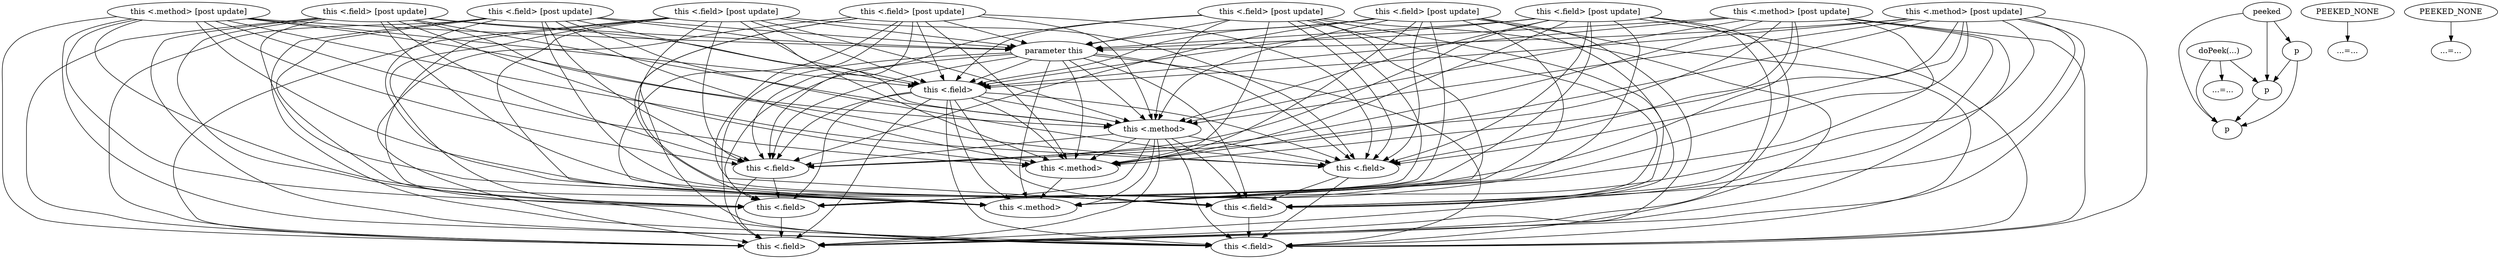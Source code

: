 digraph {
  compound=true;
  0[label="parameter this"; ];
  1[label="this <.field>"; ];
  2[label="this <.field>"; ];
  3[label="this <.field>"; ];
  4[label="this <.field>"; ];
  5[label="this <.field>"; ];
  6[label="this <.field>"; ];
  7[label="this <.field>"; ];
  8[label="this <.method>"; ];
  9[label="this <.method>"; ];
  10[label="this <.method>"; ];
  11[label="this <.field> [post update]"; ];
  12[label="this <.field> [post update]"; ];
  13[label="this <.field> [post update]"; ];
  14[label="this <.field> [post update]"; ];
  15[label="this <.field> [post update]"; ];
  16[label="this <.field> [post update]"; ];
  17[label="this <.field> [post update]"; ];
  18[label="this <.method> [post update]"; ];
  19[label="this <.method> [post update]"; ];
  20[label="this <.method> [post update]"; ];
  21[label="peeked"; ];
  22[label="p"; ];
  23[label="p"; ];
  24[label="p"; ];
  25[label="doPeek(...)"; ];
  26[label="...=..."; ];
  27[label="PEEKED_NONE"; ];
  28[label="...=..."; ];
  29[label="PEEKED_NONE"; ];
  30[label="...=..."; ];
  0 -> 1[];
  0 -> 2[];
  0 -> 3[];
  0 -> 4[];
  0 -> 5[];
  0 -> 6[];
  0 -> 7[];
  0 -> 8[];
  0 -> 9[];
  0 -> 10[];
  1 -> 2[];
  1 -> 3[];
  1 -> 4[];
  1 -> 5[];
  1 -> 6[];
  1 -> 7[];
  1 -> 8[];
  1 -> 9[];
  1 -> 10[];
  2 -> 3[];
  2 -> 4[];
  3 -> 4[];
  5 -> 6[];
  5 -> 7[];
  6 -> 7[];
  8 -> 2[];
  8 -> 3[];
  8 -> 4[];
  8 -> 5[];
  8 -> 6[];
  8 -> 7[];
  8 -> 9[];
  8 -> 10[];
  10 -> 9[];
  11 -> 0[];
  11 -> 1[];
  11 -> 2[];
  11 -> 3[];
  11 -> 4[];
  11 -> 5[];
  11 -> 6[];
  11 -> 7[];
  11 -> 8[];
  11 -> 9[];
  11 -> 10[];
  12 -> 0[];
  12 -> 1[];
  12 -> 2[];
  12 -> 3[];
  12 -> 4[];
  12 -> 5[];
  12 -> 6[];
  12 -> 7[];
  12 -> 8[];
  12 -> 9[];
  12 -> 10[];
  13 -> 0[];
  13 -> 1[];
  13 -> 2[];
  13 -> 3[];
  13 -> 4[];
  13 -> 5[];
  13 -> 6[];
  13 -> 7[];
  13 -> 8[];
  13 -> 9[];
  13 -> 10[];
  14 -> 0[];
  14 -> 1[];
  14 -> 2[];
  14 -> 3[];
  14 -> 4[];
  14 -> 5[];
  14 -> 6[];
  14 -> 7[];
  14 -> 8[];
  14 -> 9[];
  14 -> 10[];
  15 -> 0[];
  15 -> 1[];
  15 -> 2[];
  15 -> 3[];
  15 -> 4[];
  15 -> 5[];
  15 -> 6[];
  15 -> 7[];
  15 -> 8[];
  15 -> 9[];
  15 -> 10[];
  16 -> 0[];
  16 -> 1[];
  16 -> 2[];
  16 -> 3[];
  16 -> 4[];
  16 -> 5[];
  16 -> 6[];
  16 -> 7[];
  16 -> 8[];
  16 -> 9[];
  16 -> 10[];
  17 -> 0[];
  17 -> 1[];
  17 -> 2[];
  17 -> 3[];
  17 -> 4[];
  17 -> 5[];
  17 -> 6[];
  17 -> 7[];
  17 -> 8[];
  17 -> 9[];
  17 -> 10[];
  18 -> 0[];
  18 -> 1[];
  18 -> 2[];
  18 -> 3[];
  18 -> 4[];
  18 -> 5[];
  18 -> 6[];
  18 -> 7[];
  18 -> 8[];
  18 -> 9[];
  18 -> 10[];
  19 -> 0[];
  19 -> 1[];
  19 -> 2[];
  19 -> 3[];
  19 -> 4[];
  19 -> 5[];
  19 -> 6[];
  19 -> 7[];
  19 -> 8[];
  19 -> 9[];
  19 -> 10[];
  20 -> 0[];
  20 -> 1[];
  20 -> 2[];
  20 -> 3[];
  20 -> 4[];
  20 -> 5[];
  20 -> 6[];
  20 -> 7[];
  20 -> 8[];
  20 -> 9[];
  20 -> 10[];
  21 -> 22[];
  21 -> 23[];
  21 -> 24[];
  22 -> 23[];
  22 -> 24[];
  23 -> 24[];
  25 -> 26[];
  25 -> 23[];
  25 -> 24[];
  27 -> 28[];
  29 -> 30[];
}
